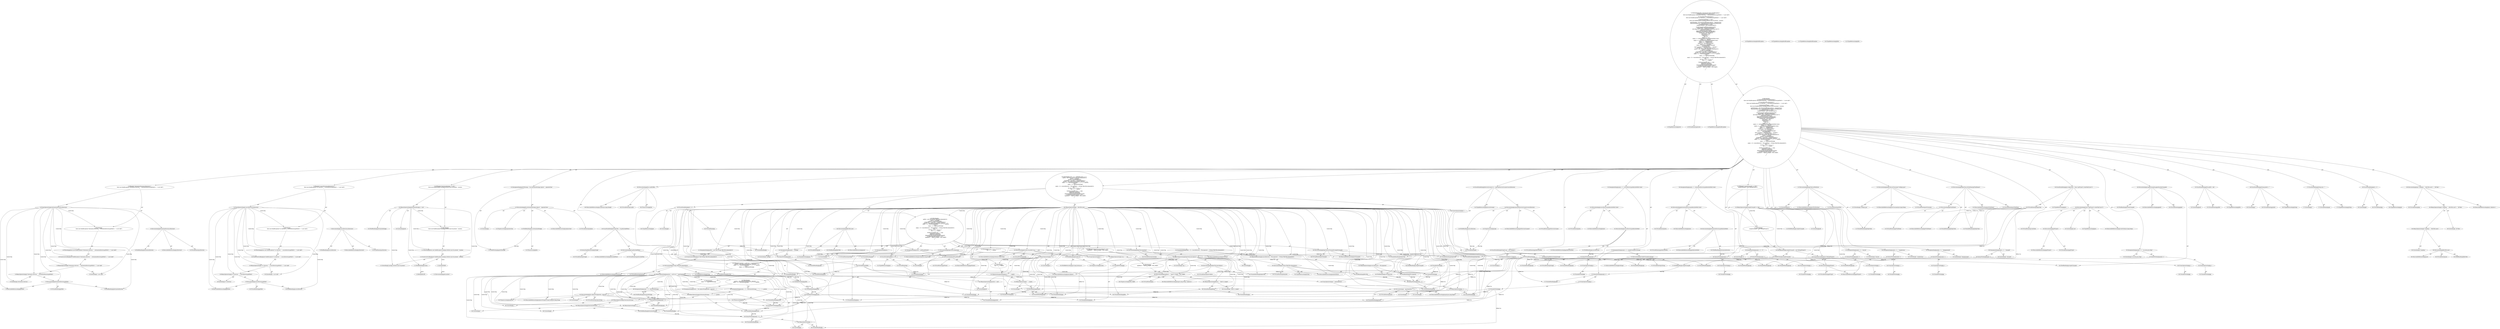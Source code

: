 digraph "execute#?" {
0 [label="2:CtTypeReferenceImpl@void" shape=ellipse]
1 [label="2:CtVirtualElement@execute" shape=ellipse]
2 [label="2:CtTypeReferenceImpl@BuildException" shape=ellipse]
3 [label="3:CtExecutableReferenceImpl@isDirectory()" shape=ellipse]
4 [label="3:CtVirtualElement@isDirectory" shape=ellipse]
5 [label="3:CtFieldReadImpl@destinationDirectory" shape=ellipse]
6 [label="3:CtInvocationImpl@destinationDirectory.isDirectory()" shape=ellipse]
7 [label="3:CtUnaryOperatorImpl@!destinationDirectory.isDirectory()" shape=ellipse]
8 [label="4:CtTypeReferenceImpl@BuildException" shape=ellipse]
9 [label="5:CtLiteralImpl@\"destination directory \"" shape=ellipse]
10 [label="5:CtExecutableReferenceImpl@getPath()" shape=ellipse]
11 [label="5:CtVirtualElement@getPath" shape=ellipse]
12 [label="5:CtFieldReadImpl@destinationDirectory" shape=ellipse]
13 [label="5:CtInvocationImpl@destinationDirectory.getPath()" shape=ellipse]
14 [label="5:CtBinaryOperatorImpl@(\"destination directory \" + destinationDirectory.getPath())" shape=ellipse]
15 [label="5:CtLiteralImpl@\" is not valid\"" shape=ellipse]
16 [label="5:CtBinaryOperatorImpl@(\"destination directory \" + destinationDirectory.getPath()) + \" is not valid\"" shape=ellipse]
17 [label="4:CtConstructorCallImpl@new BuildException((\"destination directory \" + destinationDirectory.getPath()) + \" is not valid\")" shape=ellipse]
18 [label="4:CtThrowImpl@throw new BuildException((\"destination directory \" + destinationDirectory.getPath()) + \" is not valid\")" shape=ellipse]
19 [label="3:CtBlockImpl@\{
    throw new BuildException((\"destination directory \" + destinationDirectory.getPath()) + \" is not valid\");
\}" shape=ellipse]
20 [label="3:CtIfImpl@if (!destinationDirectory.isDirectory()) \{
    throw new BuildException((\"destination directory \" + destinationDirectory.getPath()) + \" is not valid\");
\}" shape=ellipse]
21 [label="7:CtExecutableReferenceImpl@isDirectory()" shape=ellipse]
22 [label="7:CtVirtualElement@isDirectory" shape=ellipse]
23 [label="7:CtFieldReadImpl@sourceDirectory" shape=ellipse]
24 [label="7:CtInvocationImpl@sourceDirectory.isDirectory()" shape=ellipse]
25 [label="7:CtUnaryOperatorImpl@!sourceDirectory.isDirectory()" shape=ellipse]
26 [label="8:CtTypeReferenceImpl@BuildException" shape=ellipse]
27 [label="8:CtLiteralImpl@\"src directory \"" shape=ellipse]
28 [label="8:CtExecutableReferenceImpl@getPath()" shape=ellipse]
29 [label="8:CtVirtualElement@getPath" shape=ellipse]
30 [label="8:CtFieldReadImpl@sourceDirectory" shape=ellipse]
31 [label="8:CtInvocationImpl@sourceDirectory.getPath()" shape=ellipse]
32 [label="8:CtBinaryOperatorImpl@(\"src directory \" + sourceDirectory.getPath())" shape=ellipse]
33 [label="8:CtLiteralImpl@\" is not valid\"" shape=ellipse]
34 [label="8:CtBinaryOperatorImpl@(\"src directory \" + sourceDirectory.getPath()) + \" is not valid\"" shape=ellipse]
35 [label="8:CtConstructorCallImpl@new BuildException((\"src directory \" + sourceDirectory.getPath()) + \" is not valid\")" shape=ellipse]
36 [label="8:CtThrowImpl@throw new BuildException((\"src directory \" + sourceDirectory.getPath()) + \" is not valid\")" shape=ellipse]
37 [label="7:CtBlockImpl@\{
    throw new BuildException((\"src directory \" + sourceDirectory.getPath()) + \" is not valid\");
\}" shape=ellipse]
38 [label="7:CtIfImpl@if (!sourceDirectory.isDirectory()) \{
    throw new BuildException((\"src directory \" + sourceDirectory.getPath()) + \" is not valid\");
\}" shape=ellipse]
39 [label="10:CtFieldReadImpl@destinationPackage" shape=ellipse]
40 [label="10:CtLiteralImpl@null" shape=ellipse]
41 [label="10:CtBinaryOperatorImpl@destinationPackage == null" shape=ellipse]
42 [label="11:CtTypeReferenceImpl@BuildException" shape=ellipse]
43 [label="11:CtLiteralImpl@\"package attribute must be present.\"" shape=ellipse]
44 [label="11:CtFieldReadImpl@location" shape=ellipse]
45 [label="11:CtConstructorCallImpl@new BuildException(\"package attribute must be present.\", location)" shape=ellipse]
46 [label="11:CtThrowImpl@throw new BuildException(\"package attribute must be present.\", location)" shape=ellipse]
47 [label="10:CtBlockImpl@\{
    throw new BuildException(\"package attribute must be present.\", location);
\}" shape=ellipse]
48 [label="10:CtIfImpl@if (destinationPackage == null) \{
    throw new BuildException(\"package attribute must be present.\", location);
\}" shape=ellipse]
49 [label="13:CtFieldWriteImpl@pathToPackage" shape=ellipse]
50 [label="13:CtExecutableReferenceImpl@replace(char)" shape=ellipse]
51 [label="13:CtVirtualElement@replace" shape=ellipse]
52 [label="13:CtThisAccessImpl@this" shape=ellipse]
53 [label="13:CtFieldReadImpl@this.destinationPackage" shape=ellipse]
54 [label="13:CtLiteralImpl@'.'" shape=ellipse]
55 [label="13:CtTypeAccessImpl@separatorChar" shape=ellipse]
56 [label="13:CtInvocationImpl@this.destinationPackage.replace('.', separatorChar)" shape=ellipse]
57 [label="13:CtAssignmentImpl@pathToPackage = this.destinationPackage.replace('.', separatorChar)" shape=ellipse]
58 [label="14:CtTypeReferenceImpl@DirectoryScanner" shape=ellipse]
59 [label="14:CtExecutableReferenceImpl@getDirectoryScanner()" shape=ellipse]
60 [label="14:CtVirtualElement@getDirectoryScanner" shape=ellipse]
61 [label="14:CtSuperAccessImpl@super" shape=ellipse]
62 [label="14:CtFieldReadImpl@sourceDirectory" shape=ellipse]
63 [label="14:CtInvocationImpl@super.getDirectoryScanner(sourceDirectory)" shape=ellipse]
64 [label="14:CtVirtualElement@ds" shape=ellipse]
65 [label="14:CtLocalVariableImpl@DirectoryScanner ds = super.getDirectoryScanner(sourceDirectory)" shape=ellipse]
66 [label="15:CtFieldReadImpl@compileClasspath" shape=ellipse]
67 [label="15:CtLiteralImpl@null" shape=ellipse]
68 [label="15:CtBinaryOperatorImpl@compileClasspath == null" shape=ellipse]
69 [label="16:CtFieldWriteImpl@compileClasspath" shape=ellipse]
70 [label="16:CtTypeReferenceImpl@Path" shape=ellipse]
71 [label="16:CtExecutableReferenceImpl@getProject()" shape=ellipse]
72 [label="16:CtVirtualElement@getProject" shape=ellipse]
73 [label="16:CtInvocationImpl@getProject()" shape=ellipse]
74 [label="16:CtConstructorCallImpl@new Path(getProject())" shape=ellipse]
75 [label="16:CtAssignmentImpl@compileClasspath = new Path(getProject())" shape=ellipse]
76 [label="15:CtBlockImpl@\{
    compileClasspath = new Path(getProject());
\}" shape=ellipse]
77 [label="15:CtIfImpl@if (compileClasspath == null) \{
    compileClasspath = new Path(getProject());
\}" shape=ellipse]
78 [label="18:CtExecutableReferenceImpl@append()" shape=ellipse]
79 [label="18:CtVirtualElement@append" shape=ellipse]
80 [label="18:CtFieldReadImpl@compileClasspath" shape=ellipse]
81 [label="18:CtFieldReadImpl@systemClasspath" shape=ellipse]
82 [label="18:CtInvocationImpl@compileClasspath.append(systemClasspath)" shape=ellipse]
83 [label="19:CtVirtualElement@String[]" shape=ellipse]
84 [label="19:CtArrayTypeReferenceImpl@String[]" shape=ellipse]
85 [label="19:CtExecutableReferenceImpl@getIncludedFiles()" shape=ellipse]
86 [label="19:CtVirtualElement@getIncludedFiles" shape=ellipse]
87 [label="19:CtVariableReadImpl@ds" shape=ellipse]
88 [label="19:CtInvocationImpl@ds.getIncludedFiles()" shape=ellipse]
89 [label="19:CtVirtualElement@files" shape=ellipse]
90 [label="19:CtLocalVariableImpl@String[] files = ds.getIncludedFiles()" shape=ellipse]
91 [label="20:CtTypeReferenceImpl@Java" shape=ellipse]
92 [label="20:CtExecutableReferenceImpl@createTask(java.lang.String)" shape=ellipse]
93 [label="20:CtVirtualElement@createTask" shape=ellipse]
94 [label="20:CtExecutableReferenceImpl@getProject()" shape=ellipse]
95 [label="20:CtVirtualElement@getProject" shape=ellipse]
96 [label="20:CtInvocationImpl@getProject()" shape=ellipse]
97 [label="20:CtLiteralImpl@\"java\"" shape=ellipse]
98 [label="20:CtInvocationImpl@((Java) (getProject().createTask(\"java\")))" shape=ellipse]
99 [label="20:CtTypeReferenceImpl@Java" shape=ellipse]
100 [label="20:CtVirtualElement@helperTask" shape=ellipse]
101 [label="20:CtLocalVariableImpl@Java helperTask = ((Java) (getProject().createTask(\"java\")))" shape=ellipse]
102 [label="21:CtExecutableReferenceImpl@setFork(boolean)" shape=ellipse]
103 [label="21:CtVirtualElement@setFork" shape=ellipse]
104 [label="21:CtVariableReadImpl@helperTask" shape=ellipse]
105 [label="21:CtLiteralImpl@true" shape=ellipse]
106 [label="21:CtInvocationImpl@helperTask.setFork(true)" shape=ellipse]
107 [label="22:CtExecutableReferenceImpl@setClassname(java.lang.String)" shape=ellipse]
108 [label="22:CtVirtualElement@setClassname" shape=ellipse]
109 [label="22:CtVariableReadImpl@helperTask" shape=ellipse]
110 [label="22:CtLiteralImpl@\"weblogic.jspc\"" shape=ellipse]
111 [label="22:CtInvocationImpl@helperTask.setClassname(\"weblogic.jspc\")" shape=ellipse]
112 [label="23:CtExecutableReferenceImpl@setTaskName()" shape=ellipse]
113 [label="23:CtVirtualElement@setTaskName" shape=ellipse]
114 [label="23:CtVariableReadImpl@helperTask" shape=ellipse]
115 [label="23:CtExecutableReferenceImpl@getTaskName()" shape=ellipse]
116 [label="23:CtVirtualElement@getTaskName" shape=ellipse]
117 [label="23:CtInvocationImpl@getTaskName()" shape=ellipse]
118 [label="23:CtInvocationImpl@helperTask.setTaskName(getTaskName())" shape=ellipse]
119 [label="24:CtVirtualElement@String[]" shape=ellipse]
120 [label="24:CtArrayTypeReferenceImpl@String[]" shape=ellipse]
121 [label="24:CtNewArrayImpl@new String[12]" shape=ellipse]
122 [label="24:CtLiteralImpl@12" shape=ellipse]
123 [label="24:CtVirtualElement@args" shape=ellipse]
124 [label="24:CtLocalVariableImpl@String[] args = new String[12]" shape=ellipse]
125 [label="25:CtTypeReferenceImpl@File" shape=ellipse]
126 [label="25:CtLiteralImpl@null" shape=ellipse]
127 [label="25:CtVirtualElement@jspFile" shape=ellipse]
128 [label="25:CtLocalVariableImpl@File jspFile = null" shape=ellipse]
129 [label="26:CtTypeReferenceImpl@String" shape=ellipse]
130 [label="26:CtLiteralImpl@\"\"" shape=ellipse]
131 [label="26:CtVirtualElement@parents" shape=ellipse]
132 [label="26:CtLocalVariableImpl@String parents = \"\"" shape=ellipse]
133 [label="27:CtTypeReferenceImpl@String" shape=ellipse]
134 [label="27:CtLiteralImpl@\"\"" shape=ellipse]
135 [label="27:CtVirtualElement@arg" shape=ellipse]
136 [label="27:CtLocalVariableImpl@String arg = \"\"" shape=ellipse]
137 [label="28:CtTypeReferenceImpl@int" shape=ellipse]
138 [label="28:CtLiteralImpl@0" shape=ellipse]
139 [label="28:CtVirtualElement@j" shape=ellipse]
140 [label="28:CtLocalVariableImpl@int j = 0" shape=ellipse]
141 [label="29:CtVariableReadImpl@args" shape=ellipse]
142 [label="29:CtVariableWriteImpl@j" shape=ellipse]
143 [label="29:CtUnaryOperatorImpl@j++" shape=ellipse]
144 [label="29:CtArrayWriteImpl@args[j++]" shape=ellipse]
145 [label="29:CtLiteralImpl@\"-d\"" shape=ellipse]
146 [label="29:CtAssignmentImpl@args[j++] = \"-d\"" shape=ellipse]
147 [label="30:CtVariableReadImpl@args" shape=ellipse]
148 [label="30:CtVariableWriteImpl@j" shape=ellipse]
149 [label="30:CtUnaryOperatorImpl@j++" shape=ellipse]
150 [label="30:CtArrayWriteImpl@args[j++]" shape=ellipse]
151 [label="30:CtExecutableReferenceImpl@trim()" shape=ellipse]
152 [label="30:CtVirtualElement@trim" shape=ellipse]
153 [label="30:CtExecutableReferenceImpl@getAbsolutePath()" shape=ellipse]
154 [label="30:CtVirtualElement@getAbsolutePath" shape=ellipse]
155 [label="30:CtFieldReadImpl@destinationDirectory" shape=ellipse]
156 [label="30:CtInvocationImpl@destinationDirectory.getAbsolutePath()" shape=ellipse]
157 [label="30:CtInvocationImpl@destinationDirectory.getAbsolutePath().trim()" shape=ellipse]
158 [label="30:CtAssignmentImpl@args[j++] = destinationDirectory.getAbsolutePath().trim()" shape=ellipse]
159 [label="31:CtVariableReadImpl@args" shape=ellipse]
160 [label="31:CtVariableWriteImpl@j" shape=ellipse]
161 [label="31:CtUnaryOperatorImpl@j++" shape=ellipse]
162 [label="31:CtArrayWriteImpl@args[j++]" shape=ellipse]
163 [label="31:CtLiteralImpl@\"-docroot\"" shape=ellipse]
164 [label="31:CtAssignmentImpl@args[j++] = \"-docroot\"" shape=ellipse]
165 [label="32:CtVariableReadImpl@args" shape=ellipse]
166 [label="32:CtVariableWriteImpl@j" shape=ellipse]
167 [label="32:CtUnaryOperatorImpl@j++" shape=ellipse]
168 [label="32:CtArrayWriteImpl@args[j++]" shape=ellipse]
169 [label="32:CtExecutableReferenceImpl@trim()" shape=ellipse]
170 [label="32:CtVirtualElement@trim" shape=ellipse]
171 [label="32:CtExecutableReferenceImpl@getAbsolutePath()" shape=ellipse]
172 [label="32:CtVirtualElement@getAbsolutePath" shape=ellipse]
173 [label="32:CtFieldReadImpl@sourceDirectory" shape=ellipse]
174 [label="32:CtInvocationImpl@sourceDirectory.getAbsolutePath()" shape=ellipse]
175 [label="32:CtInvocationImpl@sourceDirectory.getAbsolutePath().trim()" shape=ellipse]
176 [label="32:CtAssignmentImpl@args[j++] = sourceDirectory.getAbsolutePath().trim()" shape=ellipse]
177 [label="33:CtVariableReadImpl@args" shape=ellipse]
178 [label="33:CtVariableWriteImpl@j" shape=ellipse]
179 [label="33:CtUnaryOperatorImpl@j++" shape=ellipse]
180 [label="33:CtArrayWriteImpl@args[j++]" shape=ellipse]
181 [label="33:CtLiteralImpl@\"-keepgenerated\"" shape=ellipse]
182 [label="33:CtAssignmentImpl@args[j++] = \"-keepgenerated\"" shape=ellipse]
183 [label="34:CtVariableReadImpl@args" shape=ellipse]
184 [label="34:CtVariableWriteImpl@j" shape=ellipse]
185 [label="34:CtUnaryOperatorImpl@j++" shape=ellipse]
186 [label="34:CtArrayWriteImpl@args[j++]" shape=ellipse]
187 [label="34:CtLiteralImpl@\"-compilerclass\"" shape=ellipse]
188 [label="34:CtAssignmentImpl@args[j++] = \"-compilerclass\"" shape=ellipse]
189 [label="35:CtVariableReadImpl@args" shape=ellipse]
190 [label="35:CtVariableWriteImpl@j" shape=ellipse]
191 [label="35:CtUnaryOperatorImpl@j++" shape=ellipse]
192 [label="35:CtArrayWriteImpl@args[j++]" shape=ellipse]
193 [label="35:CtLiteralImpl@\"sun.tools.javac.Main\"" shape=ellipse]
194 [label="35:CtAssignmentImpl@args[j++] = \"sun.tools.javac.Main\"" shape=ellipse]
195 [label="36:CtVariableReadImpl@args" shape=ellipse]
196 [label="36:CtVariableWriteImpl@j" shape=ellipse]
197 [label="36:CtUnaryOperatorImpl@j++" shape=ellipse]
198 [label="36:CtArrayWriteImpl@args[j++]" shape=ellipse]
199 [label="36:CtLiteralImpl@\"-classpath\"" shape=ellipse]
200 [label="36:CtAssignmentImpl@args[j++] = \"-classpath\"" shape=ellipse]
201 [label="37:CtVariableReadImpl@args" shape=ellipse]
202 [label="37:CtVariableWriteImpl@j" shape=ellipse]
203 [label="37:CtUnaryOperatorImpl@j++" shape=ellipse]
204 [label="37:CtArrayWriteImpl@args[j++]" shape=ellipse]
205 [label="37:CtExecutableReferenceImpl@toString()" shape=ellipse]
206 [label="37:CtVirtualElement@toString" shape=ellipse]
207 [label="37:CtFieldReadImpl@compileClasspath" shape=ellipse]
208 [label="37:CtInvocationImpl@compileClasspath.toString()" shape=ellipse]
209 [label="37:CtAssignmentImpl@args[j++] = compileClasspath.toString()" shape=ellipse]
210 [label="38:CtExecutableReferenceImpl@scanDir(java.lang.String[])" shape=ellipse]
211 [label="38:CtVirtualElement@scanDir" shape=ellipse]
212 [label="38:CtThisAccessImpl@this" shape=ellipse]
213 [label="38:CtVariableReadImpl@files" shape=ellipse]
214 [label="38:CtInvocationImpl@this.scanDir(files)" shape=ellipse]
215 [label="39:CtExecutableReferenceImpl@log(<unknown>)" shape=ellipse]
216 [label="39:CtVirtualElement@log" shape=ellipse]
217 [label="39:CtLiteralImpl@\"Compiling \"" shape=ellipse]
218 [label="39:CtExecutableReferenceImpl@size()" shape=ellipse]
219 [label="39:CtVirtualElement@size" shape=ellipse]
220 [label="39:CtFieldReadImpl@filesToDo" shape=ellipse]
221 [label="39:CtInvocationImpl@filesToDo.size()" shape=ellipse]
222 [label="39:CtBinaryOperatorImpl@(\"Compiling \" + filesToDo.size())" shape=ellipse]
223 [label="39:CtLiteralImpl@\" JSP files\"" shape=ellipse]
224 [label="39:CtBinaryOperatorImpl@(\"Compiling \" + filesToDo.size()) + \" JSP files\"" shape=ellipse]
225 [label="39:CtInvocationImpl@log((\"Compiling \" + filesToDo.size()) + \" JSP files\")" shape=ellipse]
226 [label="40:CtTypeReferenceImpl@int" shape=ellipse]
227 [label="40:CtLiteralImpl@0" shape=ellipse]
228 [label="40:CtVirtualElement@i" shape=ellipse]
229 [label="40:CtLocalVariableImpl@int i = 0" shape=ellipse]
230 [label="40:CtVariableReadImpl@i" shape=ellipse]
231 [label="40:CtExecutableReferenceImpl@size()" shape=ellipse]
232 [label="40:CtVirtualElement@size" shape=ellipse]
233 [label="40:CtFieldReadImpl@filesToDo" shape=ellipse]
234 [label="40:CtInvocationImpl@filesToDo.size()" shape=ellipse]
235 [label="40:CtBinaryOperatorImpl@i < filesToDo.size()" shape=ellipse]
236 [label="40:CtVariableWriteImpl@i" shape=ellipse]
237 [label="40:CtUnaryOperatorImpl@i++" shape=ellipse]
238 [label="41:CtVariableWriteImpl@jspFile" shape=ellipse]
239 [label="41:CtTypeReferenceImpl@File" shape=ellipse]
240 [label="41:CtExecutableReferenceImpl@elementAt(int)" shape=ellipse]
241 [label="41:CtVirtualElement@elementAt" shape=ellipse]
242 [label="41:CtFieldReadImpl@filesToDo" shape=ellipse]
243 [label="41:CtVariableReadImpl@i" shape=ellipse]
244 [label="41:CtInvocationImpl@((String) (filesToDo.elementAt(i)))" shape=ellipse]
245 [label="41:CtTypeReferenceImpl@String" shape=ellipse]
246 [label="41:CtConstructorCallImpl@new File(((String) (filesToDo.elementAt(i))))" shape=ellipse]
247 [label="41:CtAssignmentImpl@jspFile = new File(((String) (filesToDo.elementAt(i))))" shape=ellipse]
248 [label="42:CtVariableReadImpl@args" shape=ellipse]
249 [label="42:CtVariableReadImpl@j" shape=ellipse]
250 [label="42:CtArrayWriteImpl@args[j]" shape=ellipse]
251 [label="42:CtLiteralImpl@\"-package\"" shape=ellipse]
252 [label="42:CtAssignmentImpl@args[j] = \"-package\"" shape=ellipse]
253 [label="43:CtVariableWriteImpl@parents" shape=ellipse]
254 [label="43:CtExecutableReferenceImpl@getParent()" shape=ellipse]
255 [label="43:CtVirtualElement@getParent" shape=ellipse]
256 [label="43:CtVariableReadImpl@jspFile" shape=ellipse]
257 [label="43:CtInvocationImpl@jspFile.getParent()" shape=ellipse]
258 [label="43:CtAssignmentImpl@parents = jspFile.getParent()" shape=ellipse]
259 [label="44:CtVariableReadImpl@parents" shape=ellipse]
260 [label="44:CtLiteralImpl@null" shape=ellipse]
261 [label="44:CtBinaryOperatorImpl@(parents != null)" shape=ellipse]
262 [label="44:CtExecutableReferenceImpl@equals(java.lang.Object)" shape=ellipse]
263 [label="44:CtVirtualElement@equals" shape=ellipse]
264 [label="44:CtLiteralImpl@\"\"" shape=ellipse]
265 [label="44:CtVariableReadImpl@parents" shape=ellipse]
266 [label="44:CtInvocationImpl@\"\".equals(parents)" shape=ellipse]
267 [label="44:CtUnaryOperatorImpl@(!\"\".equals(parents))" shape=ellipse]
268 [label="44:CtBinaryOperatorImpl@(parents != null) && (!\"\".equals(parents))" shape=ellipse]
269 [label="45:CtVariableWriteImpl@parents" shape=ellipse]
270 [label="45:CtExecutableReferenceImpl@replaceString(java.lang.String,java.lang.String)" shape=ellipse]
271 [label="45:CtVirtualElement@replaceString" shape=ellipse]
272 [label="45:CtThisAccessImpl@this" shape=ellipse]
273 [label="45:CtVariableReadImpl@parents" shape=ellipse]
274 [label="45:CtTypeAccessImpl@separator" shape=ellipse]
275 [label="45:CtLiteralImpl@\"_.\"" shape=ellipse]
276 [label="45:CtInvocationImpl@this.replaceString(parents, separator, \"_.\")" shape=ellipse]
277 [label="45:CtAssignmentImpl@parents = this.replaceString(parents, separator, \"_.\")" shape=ellipse]
278 [label="46:CtVariableReadImpl@args" shape=ellipse]
279 [label="46:CtVariableReadImpl@j" shape=ellipse]
280 [label="46:CtLiteralImpl@1" shape=ellipse]
281 [label="46:CtBinaryOperatorImpl@j + 1" shape=ellipse]
282 [label="46:CtArrayWriteImpl@args[j + 1]" shape=ellipse]
283 [label="46:CtFieldReadImpl@destinationPackage" shape=ellipse]
284 [label="46:CtLiteralImpl@\".\"" shape=ellipse]
285 [label="46:CtBinaryOperatorImpl@(destinationPackage + \".\")" shape=ellipse]
286 [label="46:CtLiteralImpl@\"_\"" shape=ellipse]
287 [label="46:CtBinaryOperatorImpl@((destinationPackage + \".\") + \"_\")" shape=ellipse]
288 [label="46:CtVariableReadImpl@parents" shape=ellipse]
289 [label="46:CtBinaryOperatorImpl@((destinationPackage + \".\") + \"_\") + parents" shape=ellipse]
290 [label="46:CtAssignmentImpl@args[j + 1] = ((destinationPackage + \".\") + \"_\") + parents" shape=ellipse]
291 [label="44:CtBlockImpl@\{
    parents = this.replaceString(parents, separator, \"_.\");
    args[j + 1] = ((destinationPackage + \".\") + \"_\") + parents;
\}" shape=ellipse]
292 [label="48:CtVariableReadImpl@args" shape=ellipse]
293 [label="48:CtVariableReadImpl@j" shape=ellipse]
294 [label="48:CtLiteralImpl@1" shape=ellipse]
295 [label="48:CtBinaryOperatorImpl@j + 1" shape=ellipse]
296 [label="48:CtArrayWriteImpl@args[j + 1]" shape=ellipse]
297 [label="48:CtFieldReadImpl@destinationPackage" shape=ellipse]
298 [label="48:CtAssignmentImpl@args[j + 1] = destinationPackage" shape=ellipse]
299 [label="47:CtBlockImpl@\{
    args[j + 1] = destinationPackage;
\}" shape=ellipse]
300 [label="44:CtIfImpl@if ((parents != null) && (!\"\".equals(parents))) \{
    parents = this.replaceString(parents, separator, \"_.\");
    args[j + 1] = ((destinationPackage + \".\") + \"_\") + parents;
\} else \{
    args[j + 1] = destinationPackage;
\}" shape=ellipse]
301 [label="50:CtVariableReadImpl@args" shape=ellipse]
302 [label="50:CtVariableReadImpl@j" shape=ellipse]
303 [label="50:CtLiteralImpl@2" shape=ellipse]
304 [label="50:CtBinaryOperatorImpl@j + 2" shape=ellipse]
305 [label="50:CtArrayWriteImpl@args[j + 2]" shape=ellipse]
306 [label="50:CtFieldReadImpl@sourceDirectory" shape=ellipse]
307 [label="50:CtFieldReadImpl@File.separator" shape=ellipse]
308 [label="50:CtBinaryOperatorImpl@(sourceDirectory + File.separator)" shape=ellipse]
309 [label="50:CtExecutableReferenceImpl@elementAt(int)" shape=ellipse]
310 [label="50:CtVirtualElement@elementAt" shape=ellipse]
311 [label="50:CtFieldReadImpl@filesToDo" shape=ellipse]
312 [label="50:CtVariableReadImpl@i" shape=ellipse]
313 [label="50:CtInvocationImpl@((String) (filesToDo.elementAt(i)))" shape=ellipse]
314 [label="50:CtTypeReferenceImpl@String" shape=ellipse]
315 [label="50:CtBinaryOperatorImpl@(sourceDirectory + File.separator) + ((String) (filesToDo.elementAt(i)))" shape=ellipse]
316 [label="50:CtAssignmentImpl@args[j + 2] = (sourceDirectory + File.separator) + ((String) (filesToDo.elementAt(i)))" shape=ellipse]
317 [label="51:CtVariableWriteImpl@arg" shape=ellipse]
318 [label="51:CtLiteralImpl@\"\"" shape=ellipse]
319 [label="51:CtAssignmentImpl@arg = \"\"" shape=ellipse]
320 [label="52:CtTypeReferenceImpl@int" shape=ellipse]
321 [label="52:CtLiteralImpl@0" shape=ellipse]
322 [label="52:CtVirtualElement@x" shape=ellipse]
323 [label="52:CtLocalVariableImpl@int x = 0" shape=ellipse]
324 [label="52:CtVariableReadImpl@x" shape=ellipse]
325 [label="52:CtLiteralImpl@12" shape=ellipse]
326 [label="52:CtBinaryOperatorImpl@x < 12" shape=ellipse]
327 [label="52:CtVariableWriteImpl@x" shape=ellipse]
328 [label="52:CtUnaryOperatorImpl@x++" shape=ellipse]
329 [label="53:CtVariableWriteImpl@arg" shape=ellipse]
330 [label="53:CtLiteralImpl@\" \"" shape=ellipse]
331 [label="53:CtVariableReadImpl@args" shape=ellipse]
332 [label="53:CtVariableReadImpl@x" shape=ellipse]
333 [label="53:CtArrayReadImpl@args[x]" shape=ellipse]
334 [label="53:CtBinaryOperatorImpl@\" \" + args[x]" shape=ellipse]
335 [label="53:CtOperatorAssignmentImpl@arg += \" \" + args[x]" shape=ellipse]
336 [label="52:CtBlockImpl@\{
    arg += \" \" + args[x];
\}" shape=ellipse]
337 [label="52:CtForImpl@for (int x = 0; x < 12; x++) \{
    arg += \" \" + args[x];
\}" shape=ellipse]
338 [label="55:CtExecutableReferenceImpl@println(java.lang.String)" shape=ellipse]
339 [label="55:CtVirtualElement@println" shape=ellipse]
340 [label="55:CtTypeAccessImpl@System" shape=ellipse]
341 [label="55:CtFieldReadImpl@System.out" shape=ellipse]
342 [label="55:CtFieldReferenceImpl@java.lang.System.out" shape=ellipse]
343 [label="55:CtLiteralImpl@\"arg = \"" shape=ellipse]
344 [label="55:CtVariableReadImpl@arg" shape=ellipse]
345 [label="55:CtBinaryOperatorImpl@\"arg = \" + arg" shape=ellipse]
346 [label="55:CtInvocationImpl@System.out.println(\"arg = \" + arg)" shape=ellipse]
347 [label="56:CtExecutableReferenceImpl@clearArgs()" shape=ellipse]
348 [label="56:CtVirtualElement@clearArgs" shape=ellipse]
349 [label="56:CtVariableReadImpl@helperTask" shape=ellipse]
350 [label="56:CtInvocationImpl@helperTask.clearArgs()" shape=ellipse]
351 [label="57:CtExecutableReferenceImpl@setArgs(java.lang.String)" shape=ellipse]
352 [label="57:CtVirtualElement@setArgs" shape=ellipse]
353 [label="57:CtVariableReadImpl@helperTask" shape=ellipse]
354 [label="57:CtVariableReadImpl@arg" shape=ellipse]
355 [label="57:CtInvocationImpl@helperTask.setArgs(arg)" shape=ellipse]
356 [label="58:CtExecutableReferenceImpl@setClasspath()" shape=ellipse]
357 [label="58:CtVirtualElement@setClasspath" shape=ellipse]
358 [label="58:CtVariableReadImpl@helperTask" shape=ellipse]
359 [label="58:CtFieldReadImpl@compileClasspath" shape=ellipse]
360 [label="58:CtInvocationImpl@helperTask.setClasspath(compileClasspath)" shape=ellipse]
361 [label="59:CtExecutableReferenceImpl@executeJava()" shape=ellipse]
362 [label="59:CtVirtualElement@executeJava" shape=ellipse]
363 [label="59:CtVariableReadImpl@helperTask" shape=ellipse]
364 [label="59:CtInvocationImpl@helperTask.executeJava()" shape=ellipse]
365 [label="59:CtLiteralImpl@0" shape=ellipse]
366 [label="59:CtBinaryOperatorImpl@helperTask.executeJava() != 0" shape=ellipse]
367 [label="60:CtExecutableReferenceImpl@log(java.lang.String,<unknown>)" shape=ellipse]
368 [label="60:CtVirtualElement@log" shape=ellipse]
369 [label="60:CtVariableReadImpl@files" shape=ellipse]
370 [label="60:CtVariableReadImpl@i" shape=ellipse]
371 [label="60:CtArrayReadImpl@files[i]" shape=ellipse]
372 [label="60:CtLiteralImpl@\" failed to compile\"" shape=ellipse]
373 [label="60:CtBinaryOperatorImpl@files[i] + \" failed to compile\"" shape=ellipse]
374 [label="60:CtTypeAccessImpl@MSG_WARN" shape=ellipse]
375 [label="60:CtInvocationImpl@log(files[i] + \" failed to compile\", MSG_WARN)" shape=ellipse]
376 [label="59:CtBlockImpl@\{
    log(files[i] + \" failed to compile\", MSG_WARN);
\}" shape=ellipse]
377 [label="59:CtIfImpl@if (helperTask.executeJava() != 0) \{
    log(files[i] + \" failed to compile\", MSG_WARN);
\}" shape=ellipse]
378 [label="40:CtBlockImpl@\{
    jspFile = new File(((String) (filesToDo.elementAt(i))));
    args[j] = \"-package\";
    parents = jspFile.getParent();
    if ((parents != null) && (!\"\".equals(parents))) \{
        parents = this.replaceString(parents, separator, \"_.\");
        args[j + 1] = ((destinationPackage + \".\") + \"_\") + parents;
    \} else \{
        args[j + 1] = destinationPackage;
    \}
    args[j + 2] = (sourceDirectory + File.separator) + ((String) (filesToDo.elementAt(i)));
    arg = \"\";
    for (int x = 0; x < 12; x++) \{
        arg += \" \" + args[x];
    \}
    System.out.println(\"arg = \" + arg);
    helperTask.clearArgs();
    helperTask.setArgs(arg);
    helperTask.setClasspath(compileClasspath);
    if (helperTask.executeJava() != 0) \{
        log(files[i] + \" failed to compile\", MSG_WARN);
    \}
\}" shape=ellipse]
379 [label="40:CtForImpl@for (int i = 0; i < filesToDo.size(); i++) \{
    jspFile = new File(((String) (filesToDo.elementAt(i))));
    args[j] = \"-package\";
    parents = jspFile.getParent();
    if ((parents != null) && (!\"\".equals(parents))) \{
        parents = this.replaceString(parents, separator, \"_.\");
        args[j + 1] = ((destinationPackage + \".\") + \"_\") + parents;
    \} else \{
        args[j + 1] = destinationPackage;
    \}
    args[j + 2] = (sourceDirectory + File.separator) + ((String) (filesToDo.elementAt(i)));
    arg = \"\";
    for (int x = 0; x < 12; x++) \{
        arg += \" \" + args[x];
    \}
    System.out.println(\"arg = \" + arg);
    helperTask.clearArgs();
    helperTask.setArgs(arg);
    helperTask.setClasspath(compileClasspath);
    if (helperTask.executeJava() != 0) \{
        log(files[i] + \" failed to compile\", MSG_WARN);
    \}
\}" shape=ellipse]
380 [label="2:CtBlockImpl@\{
    if (!destinationDirectory.isDirectory()) \{
        throw new BuildException((\"destination directory \" + destinationDirectory.getPath()) + \" is not valid\");
    \}
    if (!sourceDirectory.isDirectory()) \{
        throw new BuildException((\"src directory \" + sourceDirectory.getPath()) + \" is not valid\");
    \}
    if (destinationPackage == null) \{
        throw new BuildException(\"package attribute must be present.\", location);
    \}
    pathToPackage = this.destinationPackage.replace('.', separatorChar);
    DirectoryScanner ds = super.getDirectoryScanner(sourceDirectory);
    if (compileClasspath == null) \{
        compileClasspath = new Path(getProject());
    \}
    compileClasspath.append(systemClasspath);
    String[] files = ds.getIncludedFiles();
    Java helperTask = ((Java) (getProject().createTask(\"java\")));
    helperTask.setFork(true);
    helperTask.setClassname(\"weblogic.jspc\");
    helperTask.setTaskName(getTaskName());
    String[] args = new String[12];
    File jspFile = null;
    String parents = \"\";
    String arg = \"\";
    int j = 0;
    args[j++] = \"-d\";
    args[j++] = destinationDirectory.getAbsolutePath().trim();
    args[j++] = \"-docroot\";
    args[j++] = sourceDirectory.getAbsolutePath().trim();
    args[j++] = \"-keepgenerated\";
    args[j++] = \"-compilerclass\";
    args[j++] = \"sun.tools.javac.Main\";
    args[j++] = \"-classpath\";
    args[j++] = compileClasspath.toString();
    this.scanDir(files);
    log((\"Compiling \" + filesToDo.size()) + \" JSP files\");
    for (int i = 0; i < filesToDo.size(); i++) \{
        jspFile = new File(((String) (filesToDo.elementAt(i))));
        args[j] = \"-package\";
        parents = jspFile.getParent();
        if ((parents != null) && (!\"\".equals(parents))) \{
            parents = this.replaceString(parents, separator, \"_.\");
            args[j + 1] = ((destinationPackage + \".\") + \"_\") + parents;
        \} else \{
            args[j + 1] = destinationPackage;
        \}
        args[j + 2] = (sourceDirectory + File.separator) + ((String) (filesToDo.elementAt(i)));
        arg = \"\";
        for (int x = 0; x < 12; x++) \{
            arg += \" \" + args[x];
        \}
        System.out.println(\"arg = \" + arg);
        helperTask.clearArgs();
        helperTask.setArgs(arg);
        helperTask.setClasspath(compileClasspath);
        if (helperTask.executeJava() != 0) \{
            log(files[i] + \" failed to compile\", MSG_WARN);
        \}
    \}
\}" shape=ellipse]
381 [label="2:CtMethodImpl@public void execute() throws BuildException \{
    if (!destinationDirectory.isDirectory()) \{
        throw new BuildException((\"destination directory \" + destinationDirectory.getPath()) + \" is not valid\");
    \}
    if (!sourceDirectory.isDirectory()) \{
        throw new BuildException((\"src directory \" + sourceDirectory.getPath()) + \" is not valid\");
    \}
    if (destinationPackage == null) \{
        throw new BuildException(\"package attribute must be present.\", location);
    \}
    pathToPackage = this.destinationPackage.replace('.', separatorChar);
    DirectoryScanner ds = super.getDirectoryScanner(sourceDirectory);
    if (compileClasspath == null) \{
        compileClasspath = new Path(getProject());
    \}
    compileClasspath.append(systemClasspath);
    String[] files = ds.getIncludedFiles();
    Java helperTask = ((Java) (getProject().createTask(\"java\")));
    helperTask.setFork(true);
    helperTask.setClassname(\"weblogic.jspc\");
    helperTask.setTaskName(getTaskName());
    String[] args = new String[12];
    File jspFile = null;
    String parents = \"\";
    String arg = \"\";
    int j = 0;
    args[j++] = \"-d\";
    args[j++] = destinationDirectory.getAbsolutePath().trim();
    args[j++] = \"-docroot\";
    args[j++] = sourceDirectory.getAbsolutePath().trim();
    args[j++] = \"-keepgenerated\";
    args[j++] = \"-compilerclass\";
    args[j++] = \"sun.tools.javac.Main\";
    args[j++] = \"-classpath\";
    args[j++] = compileClasspath.toString();
    this.scanDir(files);
    log((\"Compiling \" + filesToDo.size()) + \" JSP files\");
    for (int i = 0; i < filesToDo.size(); i++) \{
        jspFile = new File(((String) (filesToDo.elementAt(i))));
        args[j] = \"-package\";
        parents = jspFile.getParent();
        if ((parents != null) && (!\"\".equals(parents))) \{
            parents = this.replaceString(parents, separator, \"_.\");
            args[j + 1] = ((destinationPackage + \".\") + \"_\") + parents;
        \} else \{
            args[j + 1] = destinationPackage;
        \}
        args[j + 2] = (sourceDirectory + File.separator) + ((String) (filesToDo.elementAt(i)));
        arg = \"\";
        for (int x = 0; x < 12; x++) \{
            arg += \" \" + args[x];
        \}
        System.out.println(\"arg = \" + arg);
        helperTask.clearArgs();
        helperTask.setArgs(arg);
        helperTask.setClasspath(compileClasspath);
        if (helperTask.executeJava() != 0) \{
            log(files[i] + \" failed to compile\", MSG_WARN);
        \}
    \}
\}" shape=ellipse]
382 [label="11:Delete@DELETE" shape=ellipse]
383 [label="11:Insert@INSERT" shape=ellipse]
384 [label="11:CtInvocationImpl@getLocation()" shape=ellipse]
6 -> 4 [label="AST"];
6 -> 5 [label="AST"];
6 -> 3 [label="AST"];
7 -> 6 [label="AST"];
7 -> 19 [label="Control Dep"];
7 -> 18 [label="Control Dep"];
7 -> 17 [label="Control Dep"];
7 -> 16 [label="Control Dep"];
7 -> 14 [label="Control Dep"];
7 -> 9 [label="Control Dep"];
7 -> 13 [label="Control Dep"];
7 -> 10 [label="Control Dep"];
7 -> 12 [label="Control Dep"];
7 -> 15 [label="Control Dep"];
13 -> 11 [label="AST"];
13 -> 12 [label="AST"];
13 -> 10 [label="AST"];
14 -> 9 [label="AST"];
14 -> 13 [label="AST"];
16 -> 14 [label="AST"];
16 -> 15 [label="AST"];
17 -> 16 [label="AST"];
18 -> 17 [label="AST"];
19 -> 18 [label="AST"];
20 -> 7 [label="AST"];
20 -> 19 [label="AST"];
24 -> 22 [label="AST"];
24 -> 23 [label="AST"];
24 -> 21 [label="AST"];
25 -> 24 [label="AST"];
25 -> 37 [label="Control Dep"];
25 -> 36 [label="Control Dep"];
25 -> 35 [label="Control Dep"];
25 -> 34 [label="Control Dep"];
25 -> 32 [label="Control Dep"];
25 -> 27 [label="Control Dep"];
25 -> 31 [label="Control Dep"];
25 -> 28 [label="Control Dep"];
25 -> 30 [label="Control Dep"];
25 -> 33 [label="Control Dep"];
31 -> 29 [label="AST"];
31 -> 30 [label="AST"];
31 -> 28 [label="AST"];
32 -> 27 [label="AST"];
32 -> 31 [label="AST"];
34 -> 32 [label="AST"];
34 -> 33 [label="AST"];
35 -> 34 [label="AST"];
36 -> 35 [label="AST"];
37 -> 36 [label="AST"];
38 -> 25 [label="AST"];
38 -> 37 [label="AST"];
41 -> 39 [label="AST"];
41 -> 40 [label="AST"];
41 -> 47 [label="Control Dep"];
41 -> 46 [label="Control Dep"];
41 -> 45 [label="Control Dep"];
41 -> 43 [label="Control Dep"];
41 -> 44 [label="Control Dep"];
44 -> 382 [label="Action"];
45 -> 43 [label="AST"];
45 -> 44 [label="AST"];
45 -> 383 [label="Action"];
46 -> 45 [label="AST"];
47 -> 46 [label="AST"];
48 -> 41 [label="AST"];
48 -> 47 [label="AST"];
53 -> 52 [label="AST"];
53 -> 49 [label="Data Dep"];
56 -> 51 [label="AST"];
56 -> 53 [label="AST"];
56 -> 50 [label="AST"];
56 -> 54 [label="AST"];
56 -> 55 [label="AST"];
57 -> 49 [label="AST"];
57 -> 56 [label="AST"];
61 -> 64 [label="Data Dep"];
62 -> 64 [label="Data Dep"];
63 -> 60 [label="AST"];
63 -> 61 [label="AST"];
63 -> 59 [label="AST"];
63 -> 62 [label="AST"];
64 -> 87 [label="Define-Use"];
65 -> 64 [label="AST"];
65 -> 58 [label="AST"];
65 -> 63 [label="AST"];
68 -> 66 [label="AST"];
68 -> 67 [label="AST"];
68 -> 76 [label="Control Dep"];
68 -> 75 [label="Control Dep"];
68 -> 69 [label="Control Dep"];
68 -> 74 [label="Control Dep"];
68 -> 73 [label="Control Dep"];
68 -> 71 [label="Control Dep"];
69 -> 80 [label="Define-Use"];
69 -> 207 [label="Define-Use"];
69 -> 359 [label="Define-Use"];
73 -> 72 [label="AST"];
73 -> 71 [label="AST"];
74 -> 73 [label="AST"];
75 -> 69 [label="AST"];
75 -> 74 [label="AST"];
76 -> 75 [label="AST"];
77 -> 68 [label="AST"];
77 -> 76 [label="AST"];
82 -> 79 [label="AST"];
82 -> 80 [label="AST"];
82 -> 78 [label="AST"];
82 -> 81 [label="AST"];
84 -> 83 [label="AST"];
87 -> 89 [label="Data Dep"];
88 -> 86 [label="AST"];
88 -> 87 [label="AST"];
88 -> 85 [label="AST"];
89 -> 213 [label="Define-Use"];
89 -> 369 [label="Define-Use"];
89 -> 371 [label="Define-Use"];
90 -> 89 [label="AST"];
90 -> 84 [label="AST"];
90 -> 88 [label="AST"];
96 -> 95 [label="AST"];
96 -> 94 [label="AST"];
98 -> 93 [label="AST"];
98 -> 99 [label="AST"];
98 -> 96 [label="AST"];
98 -> 92 [label="AST"];
98 -> 97 [label="AST"];
100 -> 104 [label="Define-Use"];
100 -> 109 [label="Define-Use"];
100 -> 114 [label="Define-Use"];
100 -> 349 [label="Define-Use"];
100 -> 353 [label="Define-Use"];
100 -> 358 [label="Define-Use"];
100 -> 363 [label="Define-Use"];
101 -> 100 [label="AST"];
101 -> 91 [label="AST"];
101 -> 98 [label="AST"];
106 -> 103 [label="AST"];
106 -> 104 [label="AST"];
106 -> 102 [label="AST"];
106 -> 105 [label="AST"];
111 -> 108 [label="AST"];
111 -> 109 [label="AST"];
111 -> 107 [label="AST"];
111 -> 110 [label="AST"];
117 -> 116 [label="AST"];
117 -> 115 [label="AST"];
118 -> 113 [label="AST"];
118 -> 114 [label="AST"];
118 -> 112 [label="AST"];
118 -> 117 [label="AST"];
120 -> 119 [label="AST"];
121 -> 122 [label="AST"];
123 -> 141 [label="Define-Use"];
123 -> 147 [label="Define-Use"];
123 -> 159 [label="Define-Use"];
123 -> 165 [label="Define-Use"];
123 -> 177 [label="Define-Use"];
123 -> 183 [label="Define-Use"];
123 -> 189 [label="Define-Use"];
123 -> 195 [label="Define-Use"];
123 -> 201 [label="Define-Use"];
123 -> 248 [label="Define-Use"];
123 -> 278 [label="Define-Use"];
123 -> 292 [label="Define-Use"];
123 -> 301 [label="Define-Use"];
123 -> 331 [label="Define-Use"];
123 -> 333 [label="Define-Use"];
124 -> 123 [label="AST"];
124 -> 120 [label="AST"];
124 -> 121 [label="AST"];
128 -> 127 [label="AST"];
128 -> 125 [label="AST"];
128 -> 126 [label="AST"];
132 -> 131 [label="AST"];
132 -> 129 [label="AST"];
132 -> 130 [label="AST"];
136 -> 135 [label="AST"];
136 -> 133 [label="AST"];
136 -> 134 [label="AST"];
140 -> 139 [label="AST"];
140 -> 137 [label="AST"];
140 -> 138 [label="AST"];
143 -> 142 [label="AST"];
144 -> 141 [label="AST"];
144 -> 143 [label="AST"];
146 -> 144 [label="AST"];
146 -> 145 [label="AST"];
149 -> 148 [label="AST"];
150 -> 147 [label="AST"];
150 -> 149 [label="AST"];
155 -> 150 [label="Data Dep"];
156 -> 154 [label="AST"];
156 -> 155 [label="AST"];
156 -> 153 [label="AST"];
157 -> 152 [label="AST"];
157 -> 156 [label="AST"];
157 -> 151 [label="AST"];
158 -> 150 [label="AST"];
158 -> 157 [label="AST"];
161 -> 160 [label="AST"];
162 -> 159 [label="AST"];
162 -> 161 [label="AST"];
164 -> 162 [label="AST"];
164 -> 163 [label="AST"];
167 -> 166 [label="AST"];
168 -> 165 [label="AST"];
168 -> 167 [label="AST"];
173 -> 168 [label="Data Dep"];
174 -> 172 [label="AST"];
174 -> 173 [label="AST"];
174 -> 171 [label="AST"];
175 -> 170 [label="AST"];
175 -> 174 [label="AST"];
175 -> 169 [label="AST"];
176 -> 168 [label="AST"];
176 -> 175 [label="AST"];
179 -> 178 [label="AST"];
180 -> 177 [label="AST"];
180 -> 179 [label="AST"];
182 -> 180 [label="AST"];
182 -> 181 [label="AST"];
185 -> 184 [label="AST"];
186 -> 183 [label="AST"];
186 -> 185 [label="AST"];
188 -> 186 [label="AST"];
188 -> 187 [label="AST"];
191 -> 190 [label="AST"];
192 -> 189 [label="AST"];
192 -> 191 [label="AST"];
194 -> 192 [label="AST"];
194 -> 193 [label="AST"];
197 -> 196 [label="AST"];
198 -> 195 [label="AST"];
198 -> 197 [label="AST"];
200 -> 198 [label="AST"];
200 -> 199 [label="AST"];
202 -> 249 [label="Define-Use"];
202 -> 279 [label="Define-Use"];
202 -> 293 [label="Define-Use"];
202 -> 302 [label="Define-Use"];
203 -> 202 [label="AST"];
204 -> 201 [label="AST"];
204 -> 203 [label="AST"];
207 -> 204 [label="Data Dep"];
208 -> 206 [label="AST"];
208 -> 207 [label="AST"];
208 -> 205 [label="AST"];
209 -> 204 [label="AST"];
209 -> 208 [label="AST"];
214 -> 211 [label="AST"];
214 -> 212 [label="AST"];
214 -> 210 [label="AST"];
214 -> 213 [label="AST"];
221 -> 219 [label="AST"];
221 -> 220 [label="AST"];
221 -> 218 [label="AST"];
222 -> 217 [label="AST"];
222 -> 221 [label="AST"];
224 -> 222 [label="AST"];
224 -> 223 [label="AST"];
225 -> 216 [label="AST"];
225 -> 215 [label="AST"];
225 -> 224 [label="AST"];
228 -> 230 [label="Define-Use"];
229 -> 228 [label="AST"];
229 -> 226 [label="AST"];
229 -> 227 [label="AST"];
234 -> 232 [label="AST"];
234 -> 233 [label="AST"];
234 -> 231 [label="AST"];
235 -> 230 [label="AST"];
235 -> 234 [label="AST"];
235 -> 378 [label="Control Dep"];
235 -> 247 [label="Control Dep"];
235 -> 238 [label="Control Dep"];
235 -> 246 [label="Control Dep"];
235 -> 244 [label="Control Dep"];
235 -> 240 [label="Control Dep"];
235 -> 242 [label="Control Dep"];
235 -> 243 [label="Control Dep"];
235 -> 252 [label="Control Dep"];
235 -> 250 [label="Control Dep"];
235 -> 248 [label="Control Dep"];
235 -> 249 [label="Control Dep"];
235 -> 251 [label="Control Dep"];
235 -> 258 [label="Control Dep"];
235 -> 253 [label="Control Dep"];
235 -> 257 [label="Control Dep"];
235 -> 254 [label="Control Dep"];
235 -> 256 [label="Control Dep"];
235 -> 300 [label="Control Dep"];
235 -> 268 [label="Control Dep"];
235 -> 261 [label="Control Dep"];
235 -> 259 [label="Control Dep"];
235 -> 260 [label="Control Dep"];
235 -> 267 [label="Control Dep"];
235 -> 266 [label="Control Dep"];
235 -> 262 [label="Control Dep"];
235 -> 264 [label="Control Dep"];
235 -> 265 [label="Control Dep"];
235 -> 316 [label="Control Dep"];
235 -> 305 [label="Control Dep"];
235 -> 301 [label="Control Dep"];
235 -> 304 [label="Control Dep"];
235 -> 302 [label="Control Dep"];
235 -> 303 [label="Control Dep"];
235 -> 315 [label="Control Dep"];
235 -> 308 [label="Control Dep"];
235 -> 306 [label="Control Dep"];
235 -> 307 [label="Control Dep"];
235 -> 313 [label="Control Dep"];
235 -> 309 [label="Control Dep"];
235 -> 311 [label="Control Dep"];
235 -> 312 [label="Control Dep"];
235 -> 319 [label="Control Dep"];
235 -> 317 [label="Control Dep"];
235 -> 318 [label="Control Dep"];
235 -> 337 [label="Control Dep"];
235 -> 323 [label="Control Dep"];
235 -> 321 [label="Control Dep"];
235 -> 326 [label="Control Dep"];
235 -> 324 [label="Control Dep"];
235 -> 325 [label="Control Dep"];
235 -> 328 [label="Control Dep"];
235 -> 327 [label="Control Dep"];
235 -> 346 [label="Control Dep"];
235 -> 338 [label="Control Dep"];
235 -> 341 [label="Control Dep"];
235 -> 340 [label="Control Dep"];
235 -> 345 [label="Control Dep"];
235 -> 343 [label="Control Dep"];
235 -> 344 [label="Control Dep"];
235 -> 350 [label="Control Dep"];
235 -> 347 [label="Control Dep"];
235 -> 349 [label="Control Dep"];
235 -> 355 [label="Control Dep"];
235 -> 351 [label="Control Dep"];
235 -> 353 [label="Control Dep"];
235 -> 354 [label="Control Dep"];
235 -> 360 [label="Control Dep"];
235 -> 356 [label="Control Dep"];
235 -> 358 [label="Control Dep"];
235 -> 359 [label="Control Dep"];
235 -> 377 [label="Control Dep"];
235 -> 366 [label="Control Dep"];
235 -> 364 [label="Control Dep"];
235 -> 361 [label="Control Dep"];
235 -> 363 [label="Control Dep"];
235 -> 365 [label="Control Dep"];
236 -> 243 [label="Define-Use"];
236 -> 312 [label="Define-Use"];
236 -> 370 [label="Define-Use"];
237 -> 236 [label="AST"];
238 -> 256 [label="Define-Use"];
242 -> 238 [label="Data Dep"];
243 -> 238 [label="Data Dep"];
244 -> 241 [label="AST"];
244 -> 245 [label="AST"];
244 -> 242 [label="AST"];
244 -> 240 [label="AST"];
244 -> 243 [label="AST"];
246 -> 244 [label="AST"];
247 -> 238 [label="AST"];
247 -> 246 [label="AST"];
250 -> 248 [label="AST"];
250 -> 249 [label="AST"];
252 -> 250 [label="AST"];
252 -> 251 [label="AST"];
253 -> 259 [label="Define-Use"];
253 -> 265 [label="Define-Use"];
253 -> 273 [label="Define-Use"];
253 -> 288 [label="Define-Use"];
256 -> 253 [label="Data Dep"];
257 -> 255 [label="AST"];
257 -> 256 [label="AST"];
257 -> 254 [label="AST"];
258 -> 253 [label="AST"];
258 -> 257 [label="AST"];
261 -> 259 [label="AST"];
261 -> 260 [label="AST"];
266 -> 263 [label="AST"];
266 -> 264 [label="AST"];
266 -> 262 [label="AST"];
266 -> 265 [label="AST"];
267 -> 266 [label="AST"];
268 -> 261 [label="AST"];
268 -> 267 [label="AST"];
268 -> 291 [label="Control Dep"];
268 -> 277 [label="Control Dep"];
268 -> 269 [label="Control Dep"];
268 -> 276 [label="Control Dep"];
268 -> 270 [label="Control Dep"];
268 -> 272 [label="Control Dep"];
268 -> 273 [label="Control Dep"];
268 -> 274 [label="Control Dep"];
268 -> 275 [label="Control Dep"];
268 -> 290 [label="Control Dep"];
268 -> 282 [label="Control Dep"];
268 -> 278 [label="Control Dep"];
268 -> 281 [label="Control Dep"];
268 -> 279 [label="Control Dep"];
268 -> 280 [label="Control Dep"];
268 -> 289 [label="Control Dep"];
268 -> 287 [label="Control Dep"];
268 -> 285 [label="Control Dep"];
268 -> 283 [label="Control Dep"];
268 -> 284 [label="Control Dep"];
268 -> 286 [label="Control Dep"];
268 -> 288 [label="Control Dep"];
268 -> 299 [label="Control Dep"];
268 -> 298 [label="Control Dep"];
268 -> 296 [label="Control Dep"];
268 -> 292 [label="Control Dep"];
268 -> 295 [label="Control Dep"];
268 -> 293 [label="Control Dep"];
268 -> 294 [label="Control Dep"];
268 -> 297 [label="Control Dep"];
269 -> 288 [label="Define-Use"];
272 -> 269 [label="Data Dep"];
273 -> 269 [label="Data Dep"];
276 -> 271 [label="AST"];
276 -> 272 [label="AST"];
276 -> 270 [label="AST"];
276 -> 273 [label="AST"];
276 -> 274 [label="AST"];
276 -> 275 [label="AST"];
277 -> 269 [label="AST"];
277 -> 276 [label="AST"];
281 -> 279 [label="AST"];
281 -> 280 [label="AST"];
282 -> 278 [label="AST"];
282 -> 281 [label="AST"];
283 -> 282 [label="Data Dep"];
285 -> 283 [label="AST"];
285 -> 284 [label="AST"];
287 -> 285 [label="AST"];
287 -> 286 [label="AST"];
288 -> 282 [label="Data Dep"];
289 -> 287 [label="AST"];
289 -> 288 [label="AST"];
290 -> 282 [label="AST"];
290 -> 289 [label="AST"];
291 -> 277 [label="AST"];
291 -> 290 [label="AST"];
295 -> 293 [label="AST"];
295 -> 294 [label="AST"];
296 -> 292 [label="AST"];
296 -> 295 [label="AST"];
297 -> 296 [label="Data Dep"];
298 -> 296 [label="AST"];
298 -> 297 [label="AST"];
299 -> 298 [label="AST"];
300 -> 268 [label="AST"];
300 -> 291 [label="AST"];
300 -> 299 [label="AST"];
304 -> 302 [label="AST"];
304 -> 303 [label="AST"];
305 -> 301 [label="AST"];
305 -> 304 [label="AST"];
306 -> 305 [label="Data Dep"];
307 -> 305 [label="Data Dep"];
308 -> 306 [label="AST"];
308 -> 307 [label="AST"];
311 -> 305 [label="Data Dep"];
312 -> 305 [label="Data Dep"];
313 -> 310 [label="AST"];
313 -> 314 [label="AST"];
313 -> 311 [label="AST"];
313 -> 309 [label="AST"];
313 -> 312 [label="AST"];
315 -> 308 [label="AST"];
315 -> 313 [label="AST"];
316 -> 305 [label="AST"];
316 -> 315 [label="AST"];
319 -> 317 [label="AST"];
319 -> 318 [label="AST"];
322 -> 324 [label="Define-Use"];
323 -> 322 [label="AST"];
323 -> 320 [label="AST"];
323 -> 321 [label="AST"];
326 -> 324 [label="AST"];
326 -> 325 [label="AST"];
326 -> 336 [label="Control Dep"];
326 -> 335 [label="Control Dep"];
326 -> 329 [label="Control Dep"];
326 -> 334 [label="Control Dep"];
326 -> 330 [label="Control Dep"];
326 -> 333 [label="Control Dep"];
326 -> 331 [label="Control Dep"];
326 -> 332 [label="Control Dep"];
327 -> 332 [label="Define-Use"];
328 -> 327 [label="AST"];
329 -> 344 [label="Define-Use"];
329 -> 354 [label="Define-Use"];
333 -> 331 [label="AST"];
333 -> 332 [label="AST"];
333 -> 329 [label="Data Dep"];
334 -> 330 [label="AST"];
334 -> 333 [label="AST"];
335 -> 329 [label="AST"];
335 -> 334 [label="AST"];
336 -> 335 [label="AST"];
337 -> 323 [label="AST"];
337 -> 326 [label="AST"];
337 -> 328 [label="AST"];
337 -> 336 [label="AST"];
341 -> 340 [label="AST"];
341 -> 342 [label="AST"];
345 -> 343 [label="AST"];
345 -> 344 [label="AST"];
346 -> 339 [label="AST"];
346 -> 341 [label="AST"];
346 -> 338 [label="AST"];
346 -> 345 [label="AST"];
350 -> 348 [label="AST"];
350 -> 349 [label="AST"];
350 -> 347 [label="AST"];
355 -> 352 [label="AST"];
355 -> 353 [label="AST"];
355 -> 351 [label="AST"];
355 -> 354 [label="AST"];
360 -> 357 [label="AST"];
360 -> 358 [label="AST"];
360 -> 356 [label="AST"];
360 -> 359 [label="AST"];
364 -> 362 [label="AST"];
364 -> 363 [label="AST"];
364 -> 361 [label="AST"];
366 -> 364 [label="AST"];
366 -> 365 [label="AST"];
366 -> 376 [label="Control Dep"];
366 -> 375 [label="Control Dep"];
366 -> 367 [label="Control Dep"];
366 -> 373 [label="Control Dep"];
366 -> 371 [label="Control Dep"];
366 -> 369 [label="Control Dep"];
366 -> 370 [label="Control Dep"];
366 -> 372 [label="Control Dep"];
366 -> 374 [label="Control Dep"];
371 -> 369 [label="AST"];
371 -> 370 [label="AST"];
373 -> 371 [label="AST"];
373 -> 372 [label="AST"];
375 -> 368 [label="AST"];
375 -> 367 [label="AST"];
375 -> 373 [label="AST"];
375 -> 374 [label="AST"];
376 -> 375 [label="AST"];
377 -> 366 [label="AST"];
377 -> 376 [label="AST"];
378 -> 247 [label="AST"];
378 -> 252 [label="AST"];
378 -> 258 [label="AST"];
378 -> 300 [label="AST"];
378 -> 316 [label="AST"];
378 -> 319 [label="AST"];
378 -> 337 [label="AST"];
378 -> 346 [label="AST"];
378 -> 350 [label="AST"];
378 -> 355 [label="AST"];
378 -> 360 [label="AST"];
378 -> 377 [label="AST"];
379 -> 229 [label="AST"];
379 -> 235 [label="AST"];
379 -> 237 [label="AST"];
379 -> 378 [label="AST"];
380 -> 20 [label="AST"];
380 -> 38 [label="AST"];
380 -> 48 [label="AST"];
380 -> 57 [label="AST"];
380 -> 65 [label="AST"];
380 -> 77 [label="AST"];
380 -> 82 [label="AST"];
380 -> 90 [label="AST"];
380 -> 101 [label="AST"];
380 -> 106 [label="AST"];
380 -> 111 [label="AST"];
380 -> 118 [label="AST"];
380 -> 124 [label="AST"];
380 -> 128 [label="AST"];
380 -> 132 [label="AST"];
380 -> 136 [label="AST"];
380 -> 140 [label="AST"];
380 -> 146 [label="AST"];
380 -> 158 [label="AST"];
380 -> 164 [label="AST"];
380 -> 176 [label="AST"];
380 -> 182 [label="AST"];
380 -> 188 [label="AST"];
380 -> 194 [label="AST"];
380 -> 200 [label="AST"];
380 -> 209 [label="AST"];
380 -> 214 [label="AST"];
380 -> 225 [label="AST"];
380 -> 379 [label="AST"];
381 -> 1 [label="AST"];
381 -> 0 [label="AST"];
381 -> 2 [label="AST"];
381 -> 380 [label="AST"];
383 -> 384 [label="Action"];
}